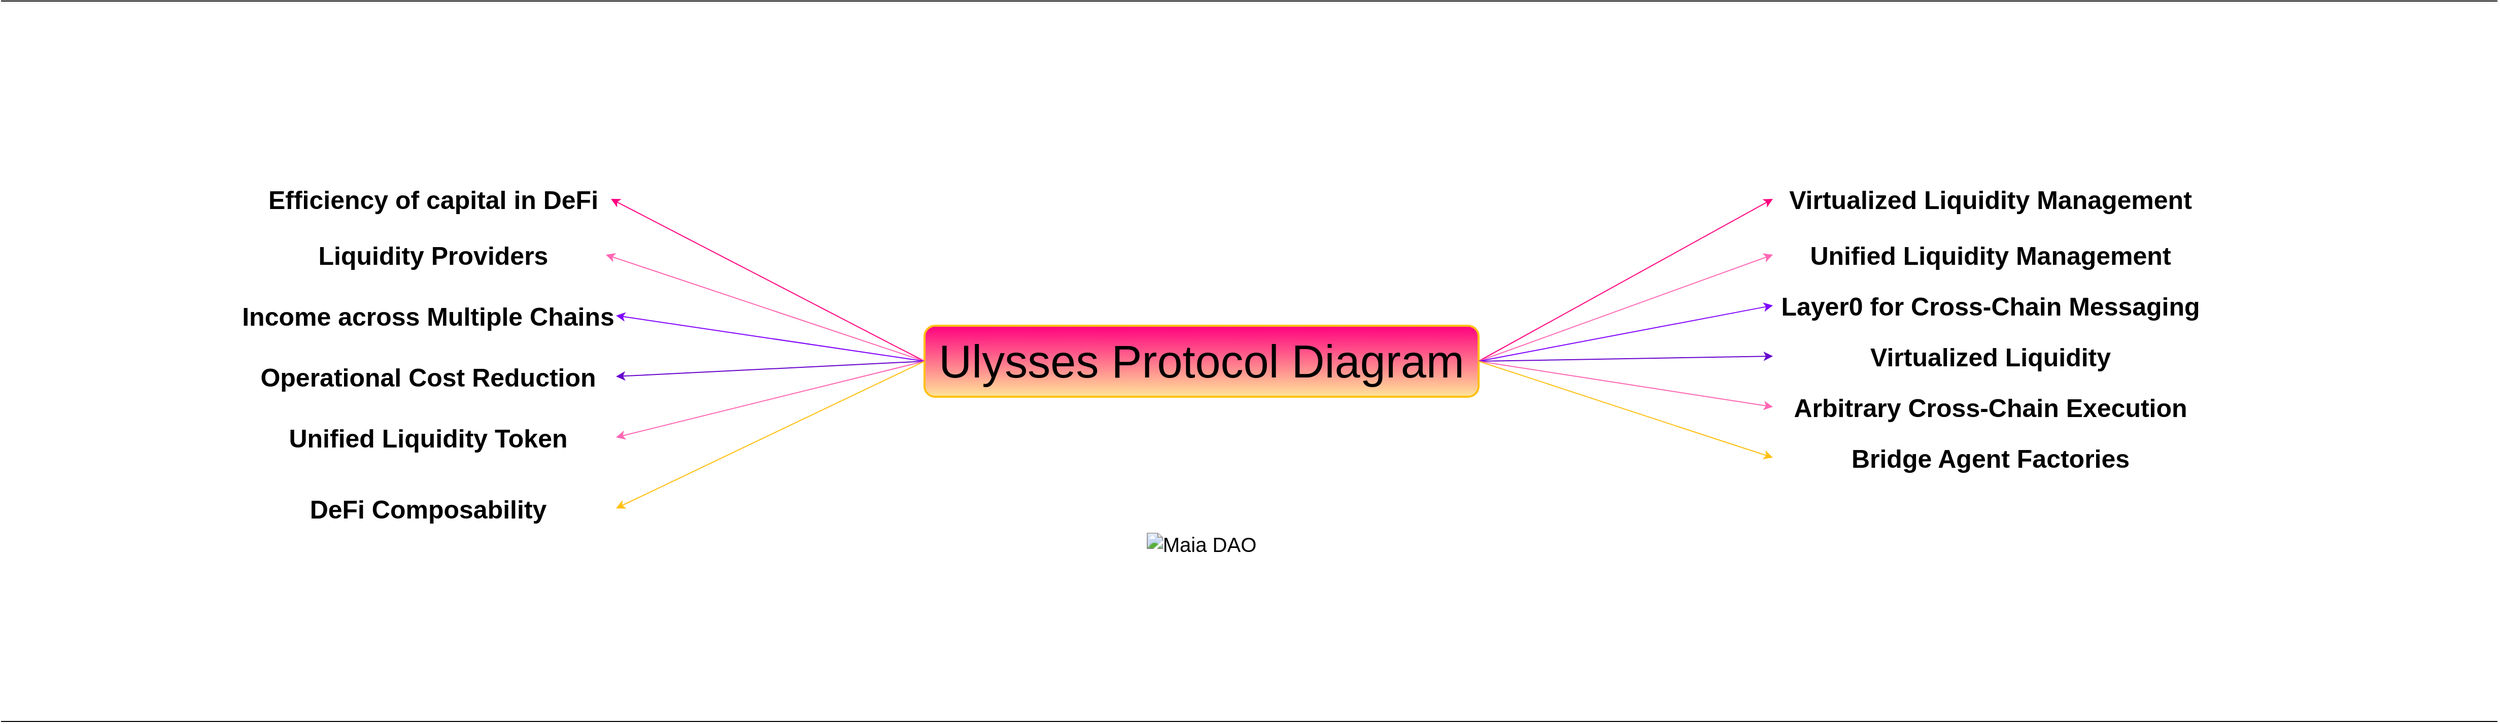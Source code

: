 <mxfile version="21.8.2" type="github">
  <diagram name="Página-1" id="E-QWh-BqtW5g9JhBuva9">
    <mxGraphModel dx="4003" dy="1736" grid="1" gridSize="10" guides="1" tooltips="1" connect="1" arrows="1" fold="1" page="1" pageScale="1" pageWidth="827" pageHeight="1169" math="0" shadow="0">
      <root>
        <mxCell id="0" />
        <mxCell id="1" parent="0" />
        <mxCell id="nNT3iWc_eE8hrZQ5aYZv-1" value="&lt;div style=&quot;font-size: 45px;&quot;&gt;Ulysses Protocol Diagram&lt;br&gt;&lt;/div&gt;" style="text;html=1;strokeColor=#FFC012;fillColor=#FF0080;align=center;verticalAlign=middle;whiteSpace=wrap;rounded=1;gradientColor=#FFE599;strokeWidth=2;" vertex="1" parent="1">
          <mxGeometry x="94" y="640" width="546" height="70" as="geometry" />
        </mxCell>
        <mxCell id="nNT3iWc_eE8hrZQ5aYZv-7" value="&lt;img alt=&quot;Maia DAO&quot; src=&quot;https://code4rena.com/_next/image?url=https%3A%2F%2Fstorage.googleapis.com%2Fcdn-c4-uploads-v0%2Fuploads%2FwE7RLxfWDRg.0&amp;amp;w=256&amp;amp;q=75&quot;&gt;" style="text;html=1;strokeColor=none;fillColor=none;align=center;verticalAlign=middle;whiteSpace=wrap;rounded=0;fontSize=20;fontFamily=Helvetica;fontColor=#000000;" vertex="1" parent="1">
          <mxGeometry x="251" y="740" width="232" height="230" as="geometry" />
        </mxCell>
        <mxCell id="nNT3iWc_eE8hrZQ5aYZv-12" value="&lt;font style=&quot;font-size: 25px;&quot;&gt;&lt;b&gt;Efficiency of capital in DeFi&lt;/b&gt;&lt;/font&gt;" style="text;html=1;strokeColor=none;fillColor=none;align=center;verticalAlign=middle;whiteSpace=wrap;rounded=0;" vertex="1" parent="1">
          <mxGeometry x="-565" y="495" width="350" height="40" as="geometry" />
        </mxCell>
        <mxCell id="nNT3iWc_eE8hrZQ5aYZv-16" value="&lt;font style=&quot;font-size: 25px;&quot;&gt;&lt;b&gt;Liquidity Providers&lt;/b&gt;&lt;/font&gt;" style="text;html=1;strokeColor=none;fillColor=none;align=center;verticalAlign=middle;whiteSpace=wrap;rounded=0;" vertex="1" parent="1">
          <mxGeometry x="-560" y="550" width="340" height="40" as="geometry" />
        </mxCell>
        <mxCell id="nNT3iWc_eE8hrZQ5aYZv-19" value="" style="endArrow=classic;html=1;rounded=0;entryX=1;entryY=0.5;entryDx=0;entryDy=0;exitX=0;exitY=0.5;exitDx=0;exitDy=0;strokeColor=#FF0080;" edge="1" parent="1" source="nNT3iWc_eE8hrZQ5aYZv-1" target="nNT3iWc_eE8hrZQ5aYZv-12">
          <mxGeometry width="50" height="50" relative="1" as="geometry">
            <mxPoint x="-70" y="660" as="sourcePoint" />
            <mxPoint x="-20" y="610" as="targetPoint" />
          </mxGeometry>
        </mxCell>
        <mxCell id="nNT3iWc_eE8hrZQ5aYZv-20" value="" style="endArrow=classic;html=1;rounded=0;entryX=1;entryY=0.5;entryDx=0;entryDy=0;exitX=0;exitY=0.5;exitDx=0;exitDy=0;strokeColor=#FF66B3;" edge="1" parent="1" source="nNT3iWc_eE8hrZQ5aYZv-1" target="nNT3iWc_eE8hrZQ5aYZv-16">
          <mxGeometry width="50" height="50" relative="1" as="geometry">
            <mxPoint x="74" y="745" as="sourcePoint" />
            <mxPoint x="-240" y="605" as="targetPoint" />
          </mxGeometry>
        </mxCell>
        <mxCell id="nNT3iWc_eE8hrZQ5aYZv-21" value="&lt;font style=&quot;font-size: 25px;&quot;&gt;&lt;b&gt;Income across Multiple Chains&lt;/b&gt;&lt;/font&gt;" style="text;html=1;strokeColor=none;fillColor=none;align=center;verticalAlign=middle;whiteSpace=wrap;rounded=0;" vertex="1" parent="1">
          <mxGeometry x="-580" y="610" width="370" height="40" as="geometry" />
        </mxCell>
        <mxCell id="nNT3iWc_eE8hrZQ5aYZv-23" value="" style="endArrow=classic;html=1;rounded=0;entryX=1;entryY=0.5;entryDx=0;entryDy=0;exitX=0;exitY=0.5;exitDx=0;exitDy=0;strokeColor=#7F00FF;" edge="1" parent="1" source="nNT3iWc_eE8hrZQ5aYZv-1" target="nNT3iWc_eE8hrZQ5aYZv-21">
          <mxGeometry width="50" height="50" relative="1" as="geometry">
            <mxPoint x="59" y="820" as="sourcePoint" />
            <mxPoint x="-260" y="710" as="targetPoint" />
          </mxGeometry>
        </mxCell>
        <mxCell id="nNT3iWc_eE8hrZQ5aYZv-24" value="&lt;font style=&quot;font-size: 25px;&quot;&gt;&lt;b&gt;Operational Cost Reduction&lt;/b&gt;&lt;/font&gt;" style="text;html=1;strokeColor=none;fillColor=none;align=center;verticalAlign=middle;whiteSpace=wrap;rounded=0;" vertex="1" parent="1">
          <mxGeometry x="-580" y="670" width="370" height="40" as="geometry" />
        </mxCell>
        <mxCell id="nNT3iWc_eE8hrZQ5aYZv-25" value="&lt;font style=&quot;font-size: 25px;&quot;&gt;&lt;b&gt;Unified Liquidity Token&lt;/b&gt;&lt;/font&gt;" style="text;html=1;strokeColor=none;fillColor=none;align=center;verticalAlign=middle;whiteSpace=wrap;rounded=0;" vertex="1" parent="1">
          <mxGeometry x="-580" y="730" width="370" height="40" as="geometry" />
        </mxCell>
        <mxCell id="nNT3iWc_eE8hrZQ5aYZv-26" value="" style="endArrow=classic;html=1;rounded=0;entryX=1;entryY=0.5;entryDx=0;entryDy=0;exitX=0;exitY=0.5;exitDx=0;exitDy=0;strokeColor=#6600CC;" edge="1" parent="1" source="nNT3iWc_eE8hrZQ5aYZv-1" target="nNT3iWc_eE8hrZQ5aYZv-24">
          <mxGeometry width="50" height="50" relative="1" as="geometry">
            <mxPoint x="134" y="785" as="sourcePoint" />
            <mxPoint x="-170" y="780" as="targetPoint" />
          </mxGeometry>
        </mxCell>
        <mxCell id="nNT3iWc_eE8hrZQ5aYZv-27" value="" style="endArrow=classic;html=1;rounded=0;entryX=1;entryY=0.5;entryDx=0;entryDy=0;exitX=0;exitY=0.5;exitDx=0;exitDy=0;strokeColor=#FF66B3;" edge="1" parent="1" source="nNT3iWc_eE8hrZQ5aYZv-1" target="nNT3iWc_eE8hrZQ5aYZv-25">
          <mxGeometry width="50" height="50" relative="1" as="geometry">
            <mxPoint x="124" y="729.29" as="sourcePoint" />
            <mxPoint x="-180" y="729.29" as="targetPoint" />
          </mxGeometry>
        </mxCell>
        <mxCell id="nNT3iWc_eE8hrZQ5aYZv-28" value="&lt;font style=&quot;font-size: 25px;&quot;&gt;&lt;b&gt;DeFi Composability&lt;/b&gt;&lt;/font&gt;" style="text;html=1;strokeColor=none;fillColor=none;align=center;verticalAlign=middle;whiteSpace=wrap;rounded=0;" vertex="1" parent="1">
          <mxGeometry x="-580" y="800" width="370" height="40" as="geometry" />
        </mxCell>
        <mxCell id="nNT3iWc_eE8hrZQ5aYZv-29" value="" style="endArrow=classic;html=1;rounded=0;entryX=1;entryY=0.5;entryDx=0;entryDy=0;exitX=0;exitY=0.5;exitDx=0;exitDy=0;strokeColor=#FFC012;" edge="1" parent="1" source="nNT3iWc_eE8hrZQ5aYZv-1" target="nNT3iWc_eE8hrZQ5aYZv-28">
          <mxGeometry width="50" height="50" relative="1" as="geometry">
            <mxPoint x="124" y="730" as="sourcePoint" />
            <mxPoint x="-180" y="785" as="targetPoint" />
          </mxGeometry>
        </mxCell>
        <mxCell id="nNT3iWc_eE8hrZQ5aYZv-30" value="&lt;font style=&quot;font-size: 25px;&quot;&gt;&lt;b&gt;Virtualized Liquidity Management&lt;/b&gt;&lt;/font&gt;" style="text;html=1;strokeColor=none;fillColor=none;align=center;verticalAlign=middle;whiteSpace=wrap;rounded=0;" vertex="1" parent="1">
          <mxGeometry x="930" y="495" width="429" height="40" as="geometry" />
        </mxCell>
        <mxCell id="nNT3iWc_eE8hrZQ5aYZv-31" value="" style="endArrow=classic;html=1;rounded=0;entryX=0;entryY=0.5;entryDx=0;entryDy=0;exitX=1;exitY=0.5;exitDx=0;exitDy=0;strokeColor=#FF0080;" edge="1" parent="1" source="nNT3iWc_eE8hrZQ5aYZv-1" target="nNT3iWc_eE8hrZQ5aYZv-30">
          <mxGeometry width="50" height="50" relative="1" as="geometry">
            <mxPoint x="924" y="685" as="sourcePoint" />
            <mxPoint x="610" y="525" as="targetPoint" />
          </mxGeometry>
        </mxCell>
        <mxCell id="nNT3iWc_eE8hrZQ5aYZv-32" value="&lt;font style=&quot;font-size: 25px;&quot;&gt;&lt;b&gt;Unified Liquidity Management&lt;/b&gt;&lt;/font&gt;" style="text;html=1;strokeColor=none;fillColor=none;align=center;verticalAlign=middle;whiteSpace=wrap;rounded=0;" vertex="1" parent="1">
          <mxGeometry x="930" y="550" width="429" height="40" as="geometry" />
        </mxCell>
        <mxCell id="nNT3iWc_eE8hrZQ5aYZv-33" value="" style="endArrow=classic;html=1;rounded=0;entryX=0;entryY=0.5;entryDx=0;entryDy=0;exitX=1;exitY=0.5;exitDx=0;exitDy=0;strokeColor=#FF66B3;" edge="1" parent="1" source="nNT3iWc_eE8hrZQ5aYZv-1" target="nNT3iWc_eE8hrZQ5aYZv-32">
          <mxGeometry width="50" height="50" relative="1" as="geometry">
            <mxPoint x="974" y="840" as="sourcePoint" />
            <mxPoint x="660" y="735" as="targetPoint" />
          </mxGeometry>
        </mxCell>
        <mxCell id="nNT3iWc_eE8hrZQ5aYZv-34" value="&lt;font style=&quot;font-size: 25px;&quot;&gt;&lt;b&gt;Layer0 for Cross-Chain Messaging&lt;/b&gt;&lt;/font&gt;" style="text;html=1;strokeColor=none;fillColor=none;align=center;verticalAlign=middle;whiteSpace=wrap;rounded=0;" vertex="1" parent="1">
          <mxGeometry x="930" y="600" width="429" height="40" as="geometry" />
        </mxCell>
        <mxCell id="nNT3iWc_eE8hrZQ5aYZv-35" value="" style="endArrow=classic;html=1;rounded=0;entryX=0;entryY=0.5;entryDx=0;entryDy=0;exitX=1;exitY=0.5;exitDx=0;exitDy=0;strokeColor=#7F00FF;" edge="1" parent="1" source="nNT3iWc_eE8hrZQ5aYZv-1" target="nNT3iWc_eE8hrZQ5aYZv-34">
          <mxGeometry width="50" height="50" relative="1" as="geometry">
            <mxPoint x="954" y="800" as="sourcePoint" />
            <mxPoint x="650" y="755" as="targetPoint" />
          </mxGeometry>
        </mxCell>
        <mxCell id="nNT3iWc_eE8hrZQ5aYZv-36" value="&lt;font style=&quot;font-size: 25px;&quot;&gt;&lt;b&gt;Virtualized Liquidity&lt;/b&gt;&lt;/font&gt;" style="text;html=1;strokeColor=none;fillColor=none;align=center;verticalAlign=middle;whiteSpace=wrap;rounded=0;" vertex="1" parent="1">
          <mxGeometry x="930" y="650" width="429" height="40" as="geometry" />
        </mxCell>
        <mxCell id="nNT3iWc_eE8hrZQ5aYZv-37" value="" style="endArrow=classic;html=1;rounded=0;entryX=0;entryY=0.5;entryDx=0;entryDy=0;exitX=1;exitY=0.5;exitDx=0;exitDy=0;strokeColor=#6600CC;" edge="1" parent="1" source="nNT3iWc_eE8hrZQ5aYZv-1" target="nNT3iWc_eE8hrZQ5aYZv-36">
          <mxGeometry width="50" height="50" relative="1" as="geometry">
            <mxPoint x="964" y="812.5" as="sourcePoint" />
            <mxPoint x="660" y="827.5" as="targetPoint" />
          </mxGeometry>
        </mxCell>
        <mxCell id="nNT3iWc_eE8hrZQ5aYZv-38" value="&lt;font style=&quot;font-size: 25px;&quot;&gt;&lt;b&gt;Arbitrary Cross-Chain Execution&lt;/b&gt;&lt;/font&gt;" style="text;html=1;strokeColor=none;fillColor=none;align=center;verticalAlign=middle;whiteSpace=wrap;rounded=0;" vertex="1" parent="1">
          <mxGeometry x="930" y="700" width="429" height="40" as="geometry" />
        </mxCell>
        <mxCell id="nNT3iWc_eE8hrZQ5aYZv-39" value="" style="endArrow=classic;html=1;rounded=0;entryX=0;entryY=0.5;entryDx=0;entryDy=0;exitX=1;exitY=0.5;exitDx=0;exitDy=0;strokeColor=#FF66B3;" edge="1" parent="1" source="nNT3iWc_eE8hrZQ5aYZv-1" target="nNT3iWc_eE8hrZQ5aYZv-38">
          <mxGeometry width="50" height="50" relative="1" as="geometry">
            <mxPoint x="864" y="760" as="sourcePoint" />
            <mxPoint x="560" y="835" as="targetPoint" />
          </mxGeometry>
        </mxCell>
        <mxCell id="nNT3iWc_eE8hrZQ5aYZv-40" value="&lt;font style=&quot;font-size: 25px;&quot;&gt;&lt;b&gt;Bridge Agent Factories&lt;/b&gt;&lt;/font&gt;" style="text;html=1;strokeColor=none;fillColor=none;align=center;verticalAlign=middle;whiteSpace=wrap;rounded=0;" vertex="1" parent="1">
          <mxGeometry x="930" y="750" width="429" height="40" as="geometry" />
        </mxCell>
        <mxCell id="nNT3iWc_eE8hrZQ5aYZv-41" value="" style="endArrow=classic;html=1;rounded=0;entryX=0;entryY=0.5;entryDx=0;entryDy=0;exitX=1;exitY=0.5;exitDx=0;exitDy=0;strokeColor=#FFC012;" edge="1" parent="1" source="nNT3iWc_eE8hrZQ5aYZv-1" target="nNT3iWc_eE8hrZQ5aYZv-40">
          <mxGeometry width="50" height="50" relative="1" as="geometry">
            <mxPoint x="834" y="740" as="sourcePoint" />
            <mxPoint x="530" y="885" as="targetPoint" />
          </mxGeometry>
        </mxCell>
        <mxCell id="nNT3iWc_eE8hrZQ5aYZv-43" value="" style="endArrow=none;html=1;rounded=0;" edge="1" parent="1">
          <mxGeometry relative="1" as="geometry">
            <mxPoint x="-816" y="320" as="sourcePoint" />
            <mxPoint x="1644" y="320" as="targetPoint" />
          </mxGeometry>
        </mxCell>
        <mxCell id="nNT3iWc_eE8hrZQ5aYZv-44" value="" style="resizable=0;html=1;whiteSpace=wrap;align=right;verticalAlign=bottom;" connectable="0" vertex="1" parent="nNT3iWc_eE8hrZQ5aYZv-43">
          <mxGeometry x="1" relative="1" as="geometry" />
        </mxCell>
        <mxCell id="nNT3iWc_eE8hrZQ5aYZv-45" value="" style="endArrow=none;html=1;rounded=0;" edge="1" parent="1">
          <mxGeometry relative="1" as="geometry">
            <mxPoint x="-816" y="1030" as="sourcePoint" />
            <mxPoint x="1644" y="1030" as="targetPoint" />
          </mxGeometry>
        </mxCell>
        <mxCell id="nNT3iWc_eE8hrZQ5aYZv-46" value="" style="resizable=0;html=1;whiteSpace=wrap;align=right;verticalAlign=bottom;" connectable="0" vertex="1" parent="nNT3iWc_eE8hrZQ5aYZv-45">
          <mxGeometry x="1" relative="1" as="geometry" />
        </mxCell>
      </root>
    </mxGraphModel>
  </diagram>
</mxfile>
